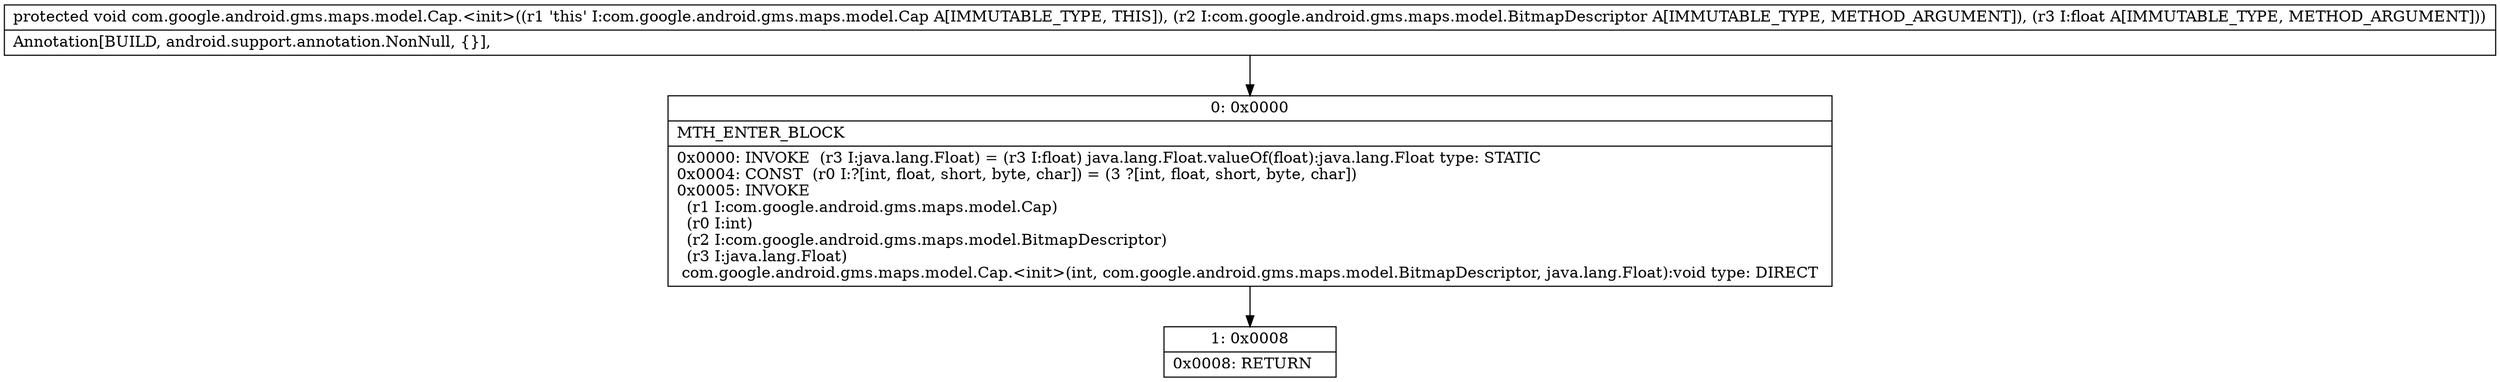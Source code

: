 digraph "CFG forcom.google.android.gms.maps.model.Cap.\<init\>(Lcom\/google\/android\/gms\/maps\/model\/BitmapDescriptor;F)V" {
Node_0 [shape=record,label="{0\:\ 0x0000|MTH_ENTER_BLOCK\l|0x0000: INVOKE  (r3 I:java.lang.Float) = (r3 I:float) java.lang.Float.valueOf(float):java.lang.Float type: STATIC \l0x0004: CONST  (r0 I:?[int, float, short, byte, char]) = (3 ?[int, float, short, byte, char]) \l0x0005: INVOKE  \l  (r1 I:com.google.android.gms.maps.model.Cap)\l  (r0 I:int)\l  (r2 I:com.google.android.gms.maps.model.BitmapDescriptor)\l  (r3 I:java.lang.Float)\l com.google.android.gms.maps.model.Cap.\<init\>(int, com.google.android.gms.maps.model.BitmapDescriptor, java.lang.Float):void type: DIRECT \l}"];
Node_1 [shape=record,label="{1\:\ 0x0008|0x0008: RETURN   \l}"];
MethodNode[shape=record,label="{protected void com.google.android.gms.maps.model.Cap.\<init\>((r1 'this' I:com.google.android.gms.maps.model.Cap A[IMMUTABLE_TYPE, THIS]), (r2 I:com.google.android.gms.maps.model.BitmapDescriptor A[IMMUTABLE_TYPE, METHOD_ARGUMENT]), (r3 I:float A[IMMUTABLE_TYPE, METHOD_ARGUMENT]))  | Annotation[BUILD, android.support.annotation.NonNull, \{\}], \l}"];
MethodNode -> Node_0;
Node_0 -> Node_1;
}

